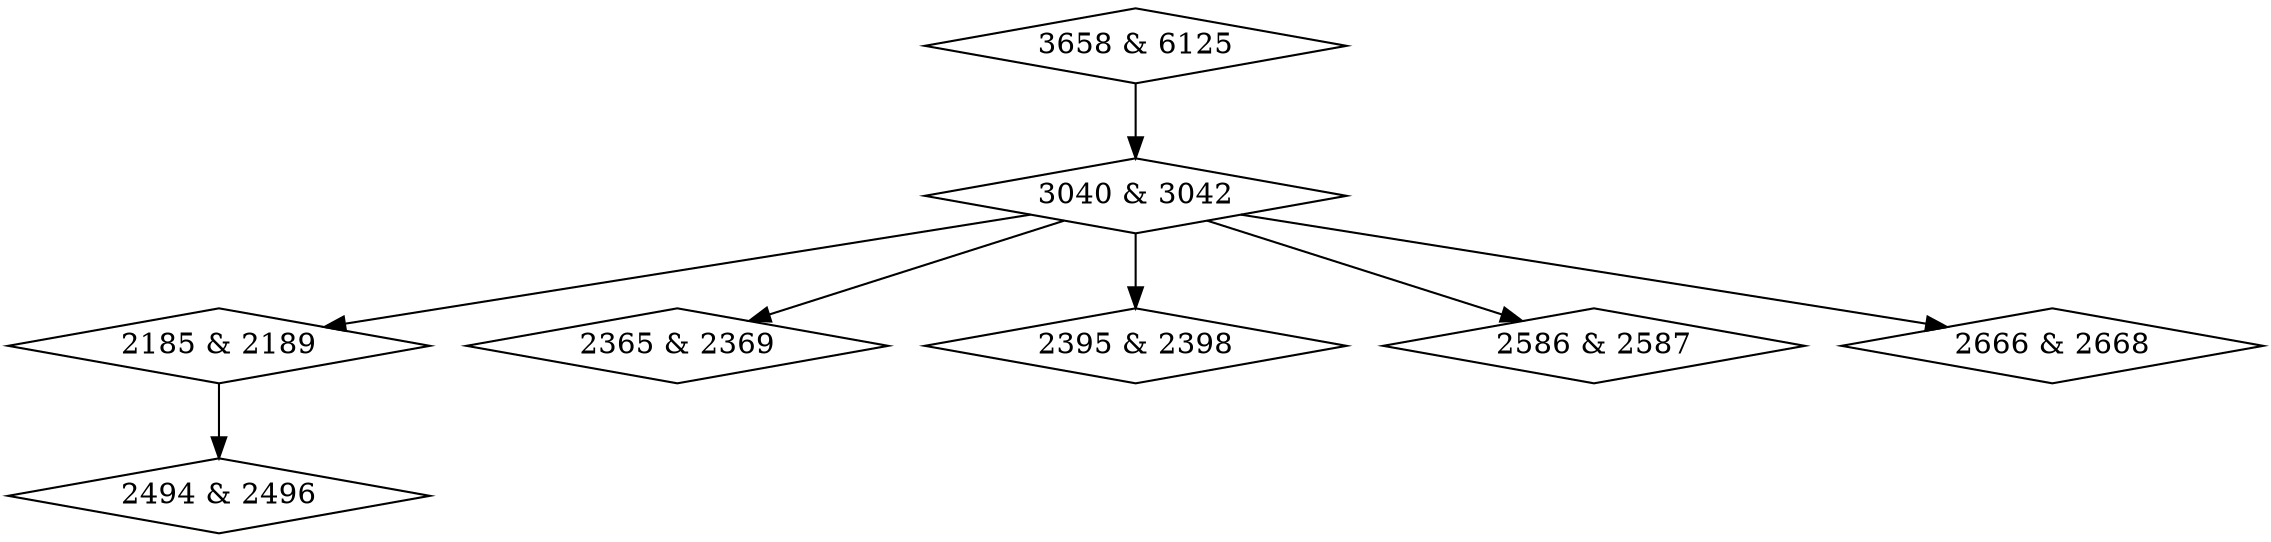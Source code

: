 digraph {
0 [label = "2185 & 2189", shape = diamond];
1 [label = "2365 & 2369", shape = diamond];
2 [label = "2395 & 2398", shape = diamond];
3 [label = "2494 & 2496", shape = diamond];
4 [label = "2586 & 2587", shape = diamond];
5 [label = "2666 & 2668", shape = diamond];
6 [label = "3040 & 3042", shape = diamond];
7 [label = "3658 & 6125", shape = diamond];
0->3;
6->0;
6->1;
6->2;
6->4;
6->5;
7->6;
}
